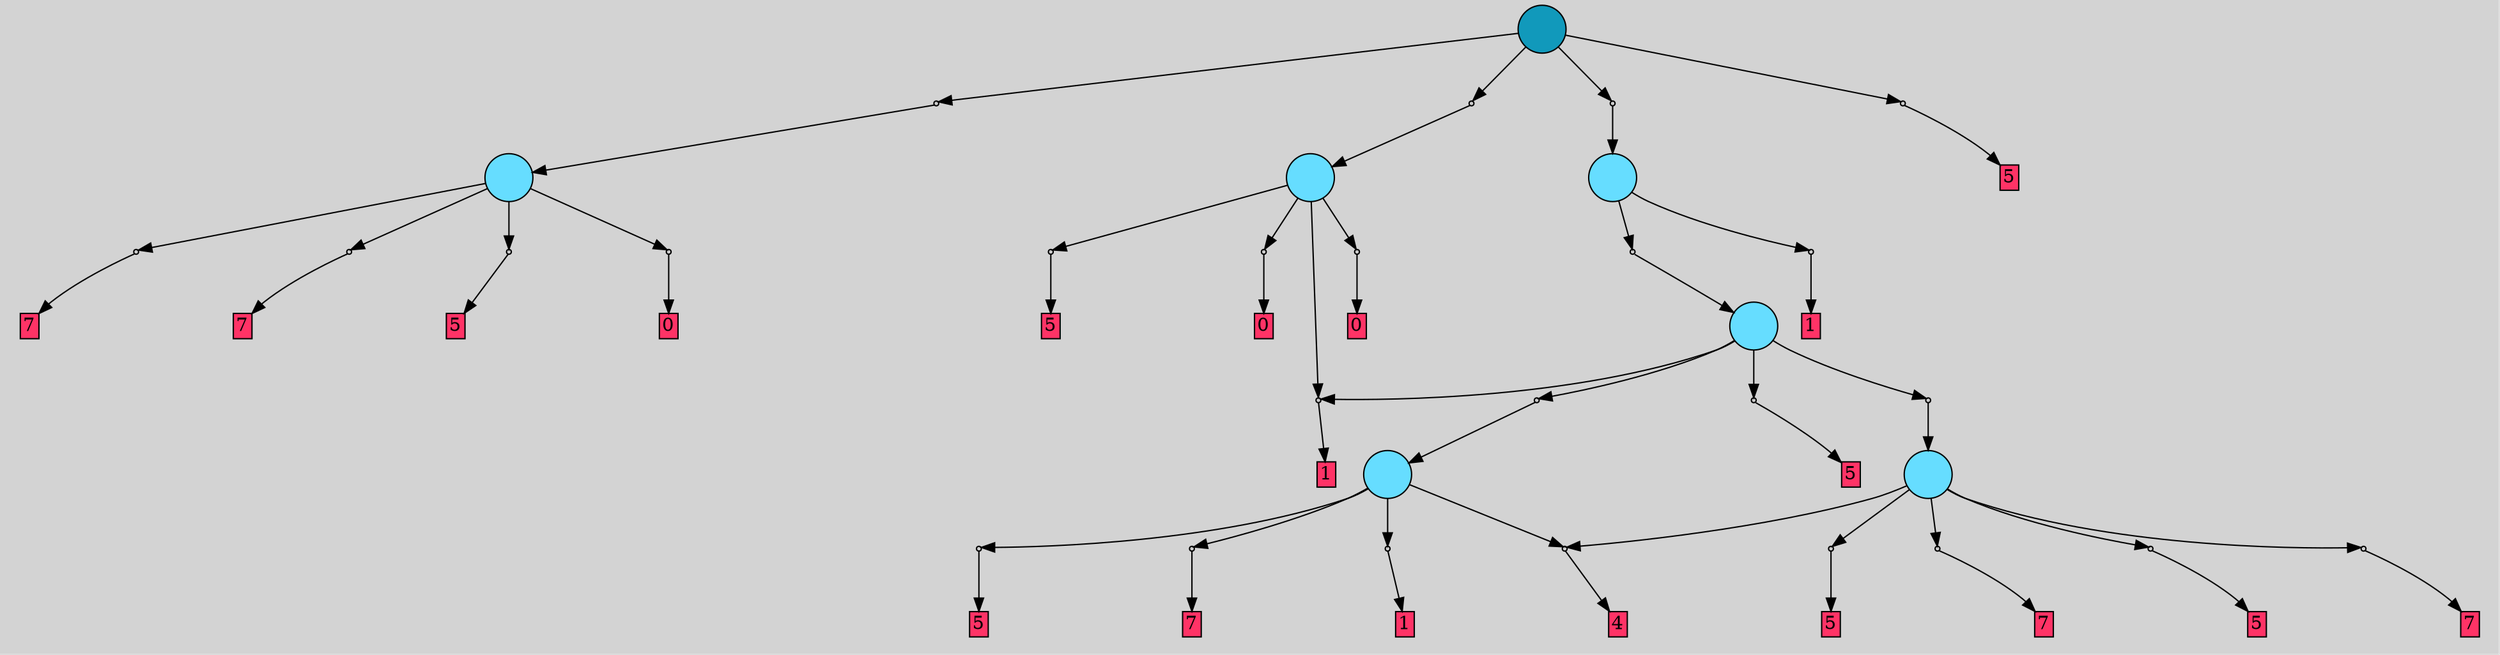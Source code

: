 // File exported with GEGELATI v1.3.1
// On the 2024-04-12 16:06:56
// With the File::TPGGraphDotExporter
digraph{
	graph[pad = "0.212, 0.055" bgcolor = lightgray]
	node[shape=circle style = filled label = ""]
		T0 [fillcolor="#66ddff"]
		T1 [fillcolor="#66ddff"]
		T2 [fillcolor="#66ddff"]
		T3 [fillcolor="#66ddff"]
		T4 [fillcolor="#66ddff"]
		T5 [fillcolor="#66ddff"]
		T6 [fillcolor="#1199bb"]
		P0 [fillcolor="#cccccc" shape=point] //
		I0 [shape=box style=invis label="2|0&4|0#3|5&#92;n"]
		P0 -> I0[style=invis]
		A0 [fillcolor="#ff3366" shape=box margin=0.03 width=0 height=0 label="5"]
		T0 -> P0 -> A0
		P1 [fillcolor="#cccccc" shape=point] //
		I1 [shape=box style=invis label="5|0&0|0#3|0&#92;n"]
		P1 -> I1[style=invis]
		A1 [fillcolor="#ff3366" shape=box margin=0.03 width=0 height=0 label="0"]
		T0 -> P1 -> A1
		P2 [fillcolor="#cccccc" shape=point] //
		I2 [shape=box style=invis label="6|0&3|4#0|5&#92;n"]
		P2 -> I2[style=invis]
		A2 [fillcolor="#ff3366" shape=box margin=0.03 width=0 height=0 label="7"]
		T0 -> P2 -> A2
		P3 [fillcolor="#cccccc" shape=point] //
		I3 [shape=box style=invis label="1|0&1|1#2|0&#92;n"]
		P3 -> I3[style=invis]
		A3 [fillcolor="#ff3366" shape=box margin=0.03 width=0 height=0 label="7"]
		T0 -> P3 -> A3
		P4 [fillcolor="#cccccc" shape=point] //
		I4 [shape=box style=invis label="0|0&1|6#3|7&#92;n"]
		P4 -> I4[style=invis]
		A4 [fillcolor="#ff3366" shape=box margin=0.03 width=0 height=0 label="4"]
		T1 -> P4 -> A4
		P5 [fillcolor="#cccccc" shape=point] //
		I5 [shape=box style=invis label="2|0&4|4#3|5&#92;n"]
		P5 -> I5[style=invis]
		A5 [fillcolor="#ff3366" shape=box margin=0.03 width=0 height=0 label="5"]
		T1 -> P5 -> A5
		P6 [fillcolor="#cccccc" shape=point] //
		I6 [shape=box style=invis label="1|0&3|4#2|6&#92;n"]
		P6 -> I6[style=invis]
		A6 [fillcolor="#ff3366" shape=box margin=0.03 width=0 height=0 label="7"]
		T1 -> P6 -> A6
		P7 [fillcolor="#cccccc" shape=point] //
		I7 [shape=box style=invis label="2|0&4|0#3|5&#92;n"]
		P7 -> I7[style=invis]
		A7 [fillcolor="#ff3366" shape=box margin=0.03 width=0 height=0 label="5"]
		T1 -> P7 -> A7
		P8 [fillcolor="#cccccc" shape=point] //
		I8 [shape=box style=invis label="2|3&3|7#4|6&#92;n0|0&0|3#3|1&#92;n"]
		P8 -> I8[style=invis]
		A8 [fillcolor="#ff3366" shape=box margin=0.03 width=0 height=0 label="7"]
		T1 -> P8 -> A8
		P9 [fillcolor="#cccccc" shape=point] //
		I9 [shape=box style=invis label="2|0&4|4#3|5&#92;n"]
		P9 -> I9[style=invis]
		A9 [fillcolor="#ff3366" shape=box margin=0.03 width=0 height=0 label="5"]
		T2 -> P9 -> A9
		P10 [fillcolor="#cccccc" shape=point] //
		I10 [shape=box style=invis label="3|1&2|2#1|6&#92;n1|0&0|1#2|0&#92;n"]
		P10 -> I10[style=invis]
		A10 [fillcolor="#ff3366" shape=box margin=0.03 width=0 height=0 label="7"]
		T2 -> P10 -> A10
		P11 [fillcolor="#cccccc" shape=point] //
		I11 [shape=box style=invis label="1|0&0|2#3|4&#92;n"]
		P11 -> I11[style=invis]
		A11 [fillcolor="#ff3366" shape=box margin=0.03 width=0 height=0 label="1"]
		T2 -> P11 -> A11
		T2 -> P4
		P12 [fillcolor="#cccccc" shape=point] //
		I12 [shape=box style=invis label="1|0&0|2#3|4&#92;n"]
		P12 -> I12[style=invis]
		A12 [fillcolor="#ff3366" shape=box margin=0.03 width=0 height=0 label="1"]
		T3 -> P12 -> A12
		P13 [fillcolor="#cccccc" shape=point] //
		I13 [shape=box style=invis label="4|0&3|7#4|5&#92;n"]
		P13 -> I13[style=invis]
		A13 [fillcolor="#ff3366" shape=box margin=0.03 width=0 height=0 label="0"]
		T3 -> P13 -> A13
		P14 [fillcolor="#cccccc" shape=point] //
		I14 [shape=box style=invis label="2|0&4|7#3|5&#92;n"]
		P14 -> I14[style=invis]
		A14 [fillcolor="#ff3366" shape=box margin=0.03 width=0 height=0 label="5"]
		T3 -> P14 -> A14
		P15 [fillcolor="#cccccc" shape=point] //
		I15 [shape=box style=invis label="5|0&3|0#2|0&#92;n"]
		P15 -> I15[style=invis]
		A15 [fillcolor="#ff3366" shape=box margin=0.03 width=0 height=0 label="0"]
		T3 -> P15 -> A15
		P16 [fillcolor="#cccccc" shape=point] //
		I16 [shape=box style=invis label="5|0&0|3#4|7&#92;n"]
		P16 -> I16[style=invis]
		T4 -> P16 -> T1
		P17 [fillcolor="#cccccc" shape=point] //
		I17 [shape=box style=invis label="6|0&2|4#4|3&#92;n"]
		P17 -> I17[style=invis]
		T4 -> P17 -> T2
		T4 -> P12
		P18 [fillcolor="#cccccc" shape=point] //
		I18 [shape=box style=invis label="1|0&3|5#0|6&#92;n"]
		P18 -> I18[style=invis]
		A16 [fillcolor="#ff3366" shape=box margin=0.03 width=0 height=0 label="5"]
		T4 -> P18 -> A16
		P19 [fillcolor="#cccccc" shape=point] //
		I19 [shape=box style=invis label="6|0&4|0#3|0&#92;n"]
		P19 -> I19[style=invis]
		T5 -> P19 -> T4
		P20 [fillcolor="#cccccc" shape=point] //
		I20 [shape=box style=invis label="6|0&2|5#4|2&#92;n"]
		P20 -> I20[style=invis]
		A17 [fillcolor="#ff3366" shape=box margin=0.03 width=0 height=0 label="1"]
		T5 -> P20 -> A17
		P21 [fillcolor="#cccccc" shape=point] //
		I21 [shape=box style=invis label="6|0&3|3#2|5&#92;n"]
		P21 -> I21[style=invis]
		T6 -> P21 -> T0
		P22 [fillcolor="#cccccc" shape=point] //
		I22 [shape=box style=invis label="1|0&4|6#2|1&#92;n"]
		P22 -> I22[style=invis]
		T6 -> P22 -> T3
		P23 [fillcolor="#cccccc" shape=point] //
		I23 [shape=box style=invis label="6|0&1|6#2|0&#92;n"]
		P23 -> I23[style=invis]
		T6 -> P23 -> T5
		P24 [fillcolor="#cccccc" shape=point] //
		I24 [shape=box style=invis label="2|0&4|4#3|5&#92;n"]
		P24 -> I24[style=invis]
		A18 [fillcolor="#ff3366" shape=box margin=0.03 width=0 height=0 label="5"]
		T6 -> P24 -> A18
		{ rank= same T6 }
}
